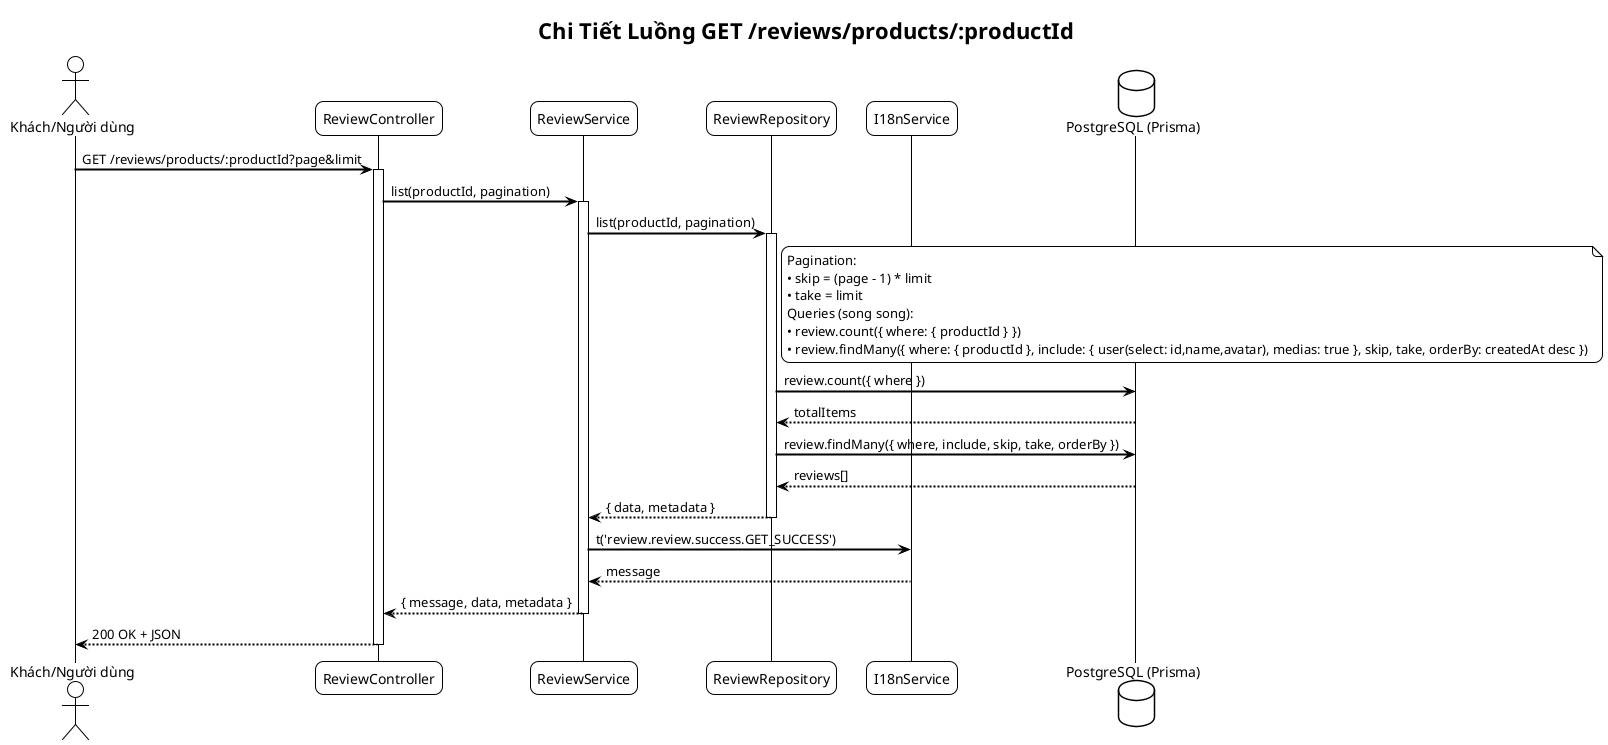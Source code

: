 @startuml Review - Get List Sequence
!theme plain
skinparam backgroundColor #FFFFFF
skinparam sequenceArrowThickness 2
skinparam roundcorner 16

title Chi Tiết Luồng GET /reviews/products/:productId

actor "Khách/Người dùng" as U
participant "ReviewController" as RC
participant "ReviewService" as RS
participant "ReviewRepository" as RR
participant "I18nService" as IS
database "PostgreSQL (Prisma)" as DB

U -> RC: GET /reviews/products/:productId?page&limit
activate RC

RC -> RS: list(productId, pagination)
activate RS

RS -> RR: list(productId, pagination)
activate RR

note right of RR
Pagination:
• skip = (page - 1) * limit
• take = limit
Queries (song song):
• review.count({ where: { productId } })
• review.findMany({ where: { productId }, include: { user(select: id,name,avatar), medias: true }, skip, take, orderBy: createdAt desc })
end note

RR -> DB: review.count({ where })
DB --> RR: totalItems
RR -> DB: review.findMany({ where, include, skip, take, orderBy })
DB --> RR: reviews[]
RR --> RS: { data, metadata }
deactivate RR

RS -> IS: t('review.review.success.GET_SUCCESS')
IS --> RS: message
RS --> RC: { message, data, metadata }
deactivate RS

RC --> U: 200 OK + JSON
deactivate RC

@enduml


